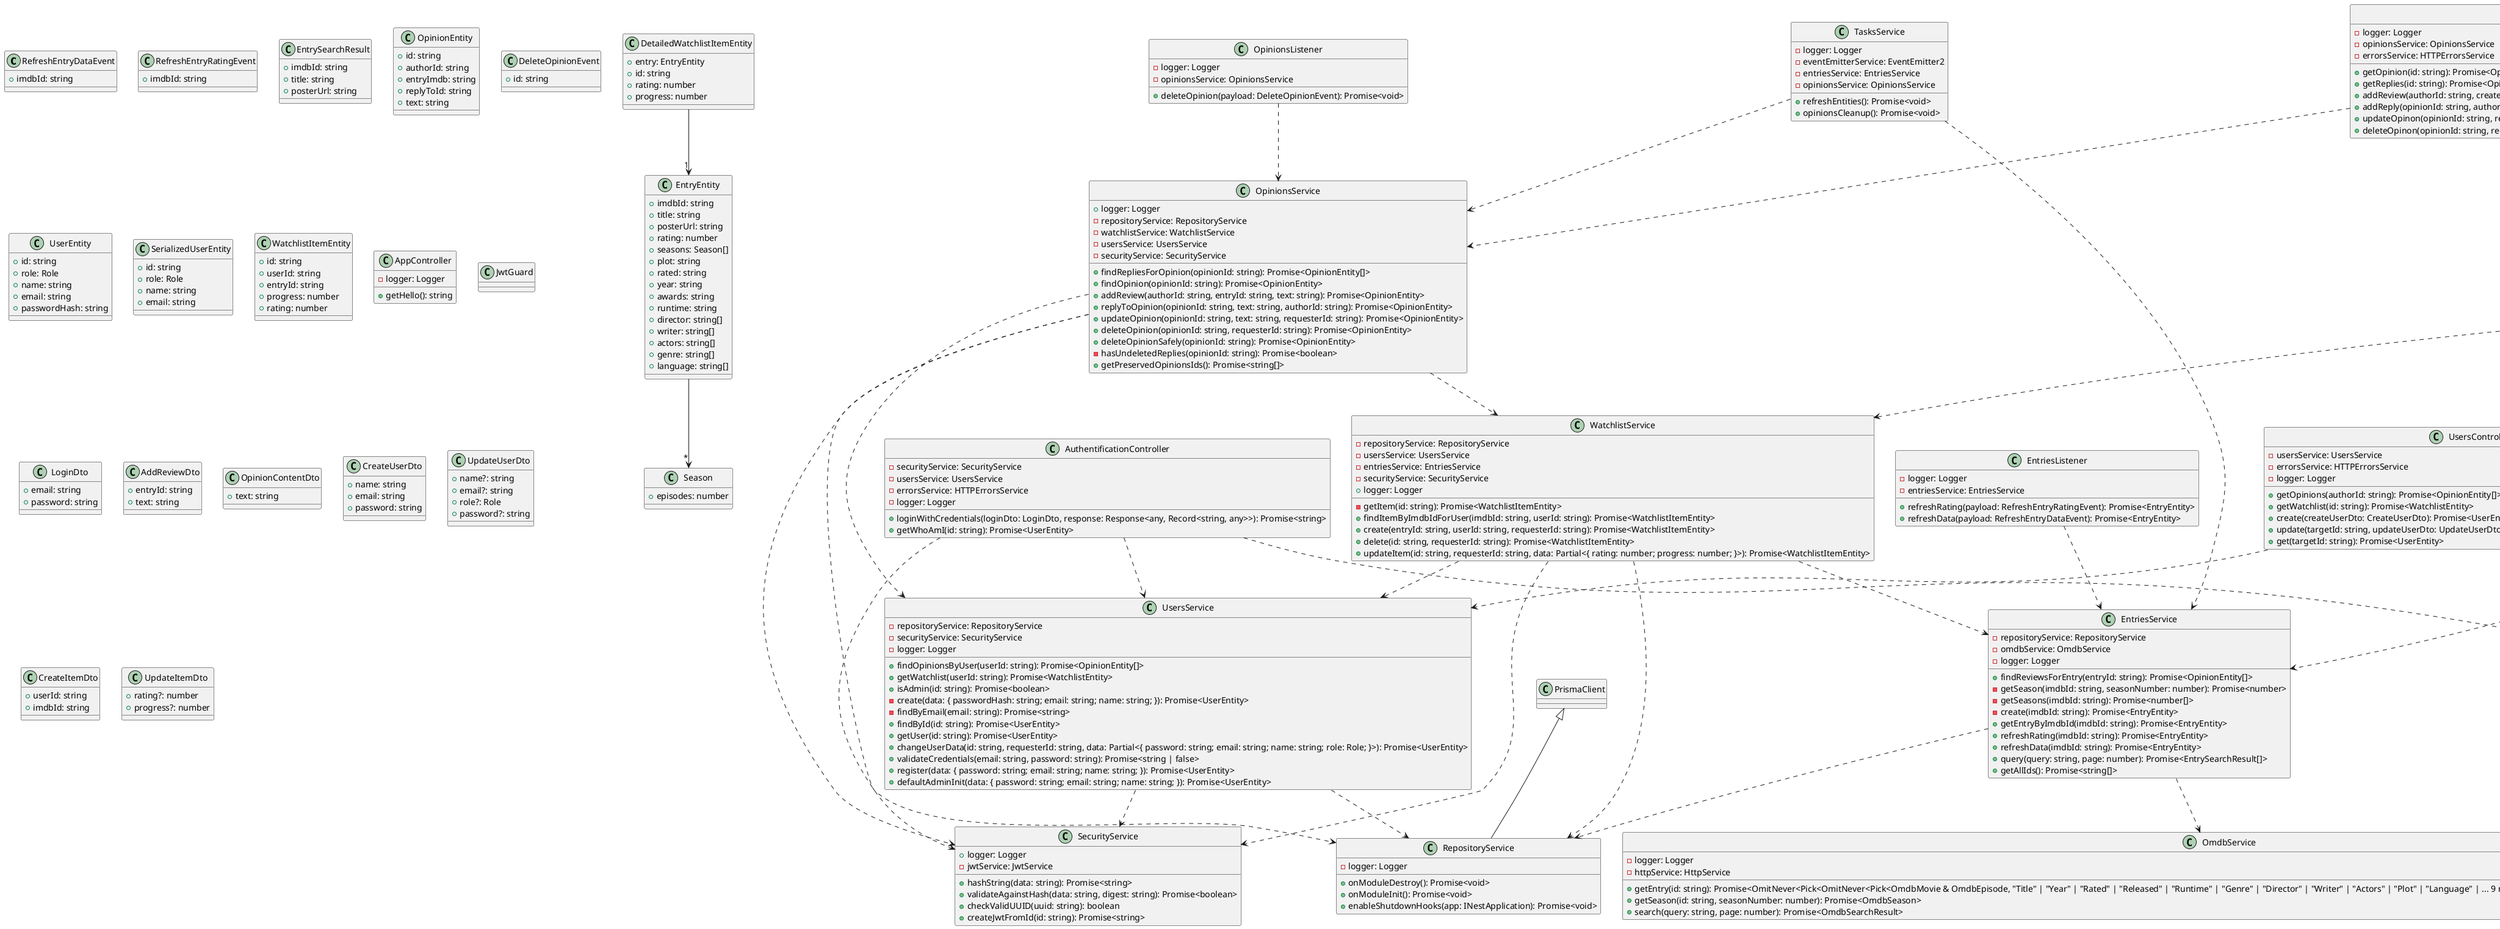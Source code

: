 @startuml
class RefreshEntryDataEvent {
    +imdbId: string
}
class RefreshEntryRatingEvent {
    +imdbId: string
}
class EntryEntity {
    +imdbId: string
    +title: string
    +posterUrl: string
    +rating: number
    +seasons: Season[]
    +plot: string
    +rated: string
    +year: string
    +awards: string
    +runtime: string
    +director: string[]
    +writer: string[]
    +actors: string[]
    +genre: string[]
    +language: string[]
}
class Season {
    +episodes: number
}
class EntrySearchResult {
    +imdbId: string
    +title: string
    +posterUrl: string
}
class OpinionEntity {
    +id: string
    +authorId: string
    +entryImdb: string
    +replyToId: string
    +text: string
}
class OmdbService {
    -logger: Logger
    -httpService: HttpService
    +getEntry(id: string): Promise<OmitNever<Pick<OmitNever<Pick<OmdbMovie & OmdbEpisode, "Title" | "Year" | "Rated" | "Released" | "Runtime" | "Genre" | "Director" | "Writer" | "Actors" | "Plot" | "Language" | ... 9 more ... | "Response">> & OmdbSeries, "Title" | ... 19 more ... | "Response">>>
    +getSeason(id: string, seasonNumber: number): Promise<OmdbSeason>
    +search(query: string, page: number): Promise<OmdbSearchResult>
}
class RepositoryService extends PrismaClient {
    -logger: Logger
    +onModuleDestroy(): Promise<void>
    +onModuleInit(): Promise<void>
    +enableShutdownHooks(app: INestApplication): Promise<void>
}
class EntriesService {
    -repositoryService: RepositoryService
    -omdbService: OmdbService
    -logger: Logger
    +findReviewsForEntry(entryId: string): Promise<OpinionEntity[]>
    -getSeason(imdbId: string, seasonNumber: number): Promise<number>
    -getSeasons(imdbId: string): Promise<number[]>
    -create(imdbId: string): Promise<EntryEntity>
    +getEntryByImdbId(imdbId: string): Promise<EntryEntity>
    +refreshRating(imdbId: string): Promise<EntryEntity>
    +refreshData(imdbId: string): Promise<EntryEntity>
    +query(query: string, page: number): Promise<EntrySearchResult[]>
    +getAllIds(): Promise<string[]>
}
class EntriesListener {
    -logger: Logger
    -entriesService: EntriesService
    +refreshRating(payload: RefreshEntryRatingEvent): Promise<EntryEntity>
    +refreshData(payload: RefreshEntryDataEvent): Promise<EntryEntity>
}
class DeleteOpinionEvent {
    +id: string
}
class SecurityService {
    +logger: Logger
    -jwtService: JwtService
    +hashString(data: string): Promise<string>
    +validateAgainstHash(data: string, digest: string): Promise<boolean>
    +checkValidUUID(uuid: string): boolean
    +createJwtFromId(id: string): Promise<string>
}
class UserEntity {
    +id: string
    +role: Role
    +name: string
    +email: string
    +passwordHash: string
}
class SerializedUserEntity {
    +id: string
    +role: Role
    +name: string
    +email: string
}
class DetailedWatchlistItemEntity {
    +entry: EntryEntity
    +id: string
    +rating: number
    +progress: number
}
class WatchlistItemEntity {
    +id: string
    +userId: string
    +entryId: string
    +progress: number
    +rating: number
}
class UsersService {
    -repositoryService: RepositoryService
    -securityService: SecurityService
    -logger: Logger
    +findOpinionsByUser(userId: string): Promise<OpinionEntity[]>
    +getWatchlist(userId: string): Promise<WatchlistEntity>
    +isAdmin(id: string): Promise<boolean>
    -create(data: { passwordHash: string; email: string; name: string; }): Promise<UserEntity>
    -findByEmail(email: string): Promise<string>
    +findById(id: string): Promise<UserEntity>
    +getUser(id: string): Promise<UserEntity>
    +changeUserData(id: string, requesterId: string, data: Partial<{ password: string; email: string; name: string; role: Role; }>): Promise<UserEntity>
    +validateCredentials(email: string, password: string): Promise<string | false>
    +register(data: { password: string; email: string; name: string; }): Promise<UserEntity>
    +defaultAdminInit(data: { password: string; email: string; name: string; }): Promise<UserEntity>
}
class WatchlistService {
    -repositoryService: RepositoryService
    -usersService: UsersService
    -entriesService: EntriesService
    -securityService: SecurityService
    +logger: Logger
    -getItem(id: string): Promise<WatchlistItemEntity>
    +findItemByImdbIdForUser(imdbId: string, userId: string): Promise<WatchlistItemEntity>
    +create(entryId: string, userId: string, requesterId: string): Promise<WatchlistItemEntity>
    +delete(id: string, requesterId: string): Promise<WatchlistItemEntity>
    +updateItem(id: string, requesterId: string, data: Partial<{ rating: number; progress: number; }>): Promise<WatchlistItemEntity>
}
class OpinionsService {
    +logger: Logger
    -repositoryService: RepositoryService
    -watchlistService: WatchlistService
    -usersService: UsersService
    -securityService: SecurityService
    +findRepliesForOpinion(opinionId: string): Promise<OpinionEntity[]>
    +findOpinion(opinionId: string): Promise<OpinionEntity>
    +addReview(authorId: string, entryId: string, text: string): Promise<OpinionEntity>
    +replyToOpinion(opinionId: string, text: string, authorId: string): Promise<OpinionEntity>
    +updateOpinion(opinionId: string, text: string, requesterId: string): Promise<OpinionEntity>
    +deleteOpinion(opinionId: string, requesterId: string): Promise<OpinionEntity>
    +deleteOpinionSafely(opinionId: string): Promise<OpinionEntity>
    -hasUndeletedReplies(opinionId: string): Promise<boolean>
    +getPreservedOpinionsIds(): Promise<string[]>
}
class OpinionsListener {
    -logger: Logger
    -opinionsService: OpinionsService
    +deleteOpinion(payload: DeleteOpinionEvent): Promise<void>
}
class TasksService {
    -logger: Logger
    -eventEmitterService: EventEmitter2
    -entriesService: EntriesService
    -opinionsService: OpinionsService
    +refreshEntities(): Promise<void>
    +opinionsCleanup(): Promise<void>
}
class AppController {
    -logger: Logger
    +getHello(): string
}
class JwtGuard
class LoginDto {
    +email: string
    +password: string
}
class HTTPErrorsService {
    -logger: Logger
    +mapToHTTPError(err: ThrownError): void
}
class AuthentificationController {
    -securityService: SecurityService
    -usersService: UsersService
    -errorsService: HTTPErrorsService
    -logger: Logger
    +loginWithCredentials(loginDto: LoginDto, response: Response<any, Record<string, any>>): Promise<string>
    +getWhoAmI(id: string): Promise<UserEntity>
}
class EntriesController {
    -entriesService: EntriesService
    -errorsService: HTTPErrorsService
    -logger: Logger
    +query(query: string): Promise<EntrySearchResult[]>
    +get(imdbId: string): Promise<EntryEntity>
    +getReviews(imdbId: string): Promise<OpinionEntity[]>
}
class AddReviewDto {
    +entryId: string
    +text: string
}
class OpinionContentDto {
    +text: string
}
class OpinionsController {
    -logger: Logger
    -opinionsService: OpinionsService
    -errorsService: HTTPErrorsService
    +getOpinion(id: string): Promise<OpinionEntity>
    +getReplies(id: string): Promise<OpinionEntity[]>
    +addReview(authorId: string, createItemDto: AddReviewDto): Promise<OpinionEntity>
    +addReply(opinionId: string, authorId: string, opinionDto: OpinionContentDto): Promise<OpinionEntity>
    +updateOpinon(opinionId: string, requesterId: string, opinionDto: OpinionContentDto): Promise<OpinionEntity>
    +deleteOpinon(opinionId: string, requesterId: string): Promise<OpinionEntity>
}
class CreateUserDto {
    +name: string
    +email: string
    +password: string
}
class UpdateUserDto {
    +name?: string
    +email?: string
    +role?: Role
    +password?: string
}
class UsersController {
    -usersService: UsersService
    -errorsService: HTTPErrorsService
    -logger: Logger
    +getOpinions(authorId: string): Promise<OpinionEntity[]>
    +getWatchlist(id: string): Promise<WatchlistEntity>
    +create(createUserDto: CreateUserDto): Promise<UserEntity>
    +update(targetId: string, updateUserDto: UpdateUserDto, requesterId: string): Promise<UserEntity>
    +get(targetId: string): Promise<UserEntity>
}
class CreateItemDto {
    +userId: string
    +imdbId: string
}
class UpdateItemDto {
    +rating?: number
    +progress?: number
}
class WatchlistController {
    -watchlistService: WatchlistService
    -errorsService: HTTPErrorsService
    -logger: Logger
    +getWatchlistItem(userId: string, imdbId: string): Promise<WatchlistItemEntity>
    +createItem(id: string, createItemDto: CreateItemDto): Promise<WatchlistItemEntity>
    +deleteItem(requesterId: string, id: string): Promise<WatchlistItemEntity>
    +updateItem(requesterId: string, id: string, updateItemDto: UpdateItemDto): Promise<WatchlistItemEntity>
}
EntryEntity --> "*" Season
EntriesService ..> RepositoryService
EntriesService ..> OmdbService
EntriesListener ..> EntriesService
DetailedWatchlistItemEntity --> "1" EntryEntity
UsersService ..> RepositoryService
UsersService ..> SecurityService
WatchlistService ..> RepositoryService
WatchlistService ..> UsersService
WatchlistService ..> EntriesService
WatchlistService ..> SecurityService
OpinionsService ..> RepositoryService
OpinionsService ..> WatchlistService
OpinionsService ..> UsersService
OpinionsService ..> SecurityService
OpinionsListener ..> OpinionsService
TasksService ..> EntriesService
TasksService ..> OpinionsService
AuthentificationController ..> SecurityService
AuthentificationController ..> UsersService
AuthentificationController ..> HTTPErrorsService
EntriesController ..> EntriesService
EntriesController ..> HTTPErrorsService
OpinionsController ..> OpinionsService
OpinionsController ..> HTTPErrorsService
UsersController ..> UsersService
UsersController ..> HTTPErrorsService
WatchlistController ..> WatchlistService
WatchlistController ..> HTTPErrorsService
@enduml